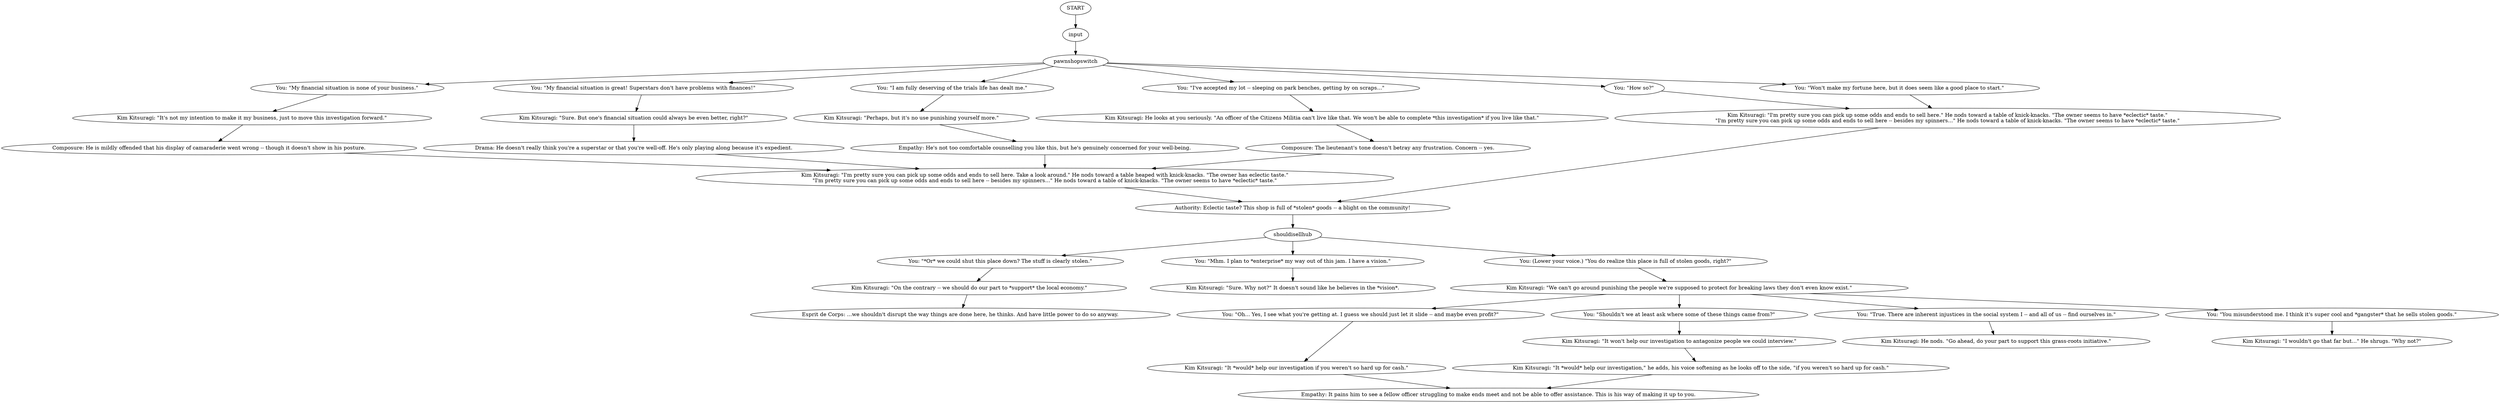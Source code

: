 # KIM SWITCH / PAWNSHOP
# Kim suggests you can get money by selling things here.
# ==================================================
digraph G {
	  0 [label="START"];
	  1 [label="input"];
	  2 [label="Kim Kitsuragi: \"I'm pretty sure you can pick up some odds and ends to sell here.\" He nods toward a table of knick-knacks. \"The owner seems to have *eclectic* taste.\"\n\"I'm pretty sure you can pick up some odds and ends to sell here -- besides my spinners...\" He nods toward a table of knick-knacks. \"The owner seems to have *eclectic* taste.\""];
	  3 [label="Empathy: It pains him to see a fellow officer struggling to make ends meet and not be able to offer assistance. This is his way of making it up to you."];
	  4 [label="You: \"*Or* we could shut this place down? The stuff is clearly stolen.\""];
	  5 [label="Kim Kitsuragi: \"Sure. But one's financial situation could always be even better, right?\""];
	  6 [label="shouldisellhub"];
	  7 [label="You: \"You misunderstood me. I think it's super cool and *gangster* that he sells stolen goods.\""];
	  8 [label="Kim Kitsuragi: \"It won't help our investigation to antagonize people we could interview.\""];
	  9 [label="You: \"My financial situation is great! Superstars don't have problems with finances!\""];
	  10 [label="Kim Kitsuragi: \"Sure. Why not?\" It doesn't sound like he believes in the *vision*."];
	  11 [label="Kim Kitsuragi: \"On the contrary -- we should do our part to *support* the local economy.\""];
	  12 [label="You: \"My financial situation is none of your business.\""];
	  13 [label="You: \"Mhm. I plan to *enterprise* my way out of this jam. I have a vision.\""];
	  14 [label="Kim Kitsuragi: \"Perhaps, but it's no use punishing yourself more.\""];
	  15 [label="Kim Kitsuragi: \"I'm pretty sure you can pick up some odds and ends to sell here. Take a look around.\" He nods toward a table heaped with knick-knacks. \"The owner has eclectic taste.\"\n\"I'm pretty sure you can pick up some odds and ends to sell here -- besides my spinners...\" He nods toward a table of knick-knacks. \"The owner seems to have *eclectic* taste.\""];
	  16 [label="You: \"Oh... Yes, I see what you're getting at. I guess we should just let it slide -- and maybe even profit?\""];
	  17 [label="Kim Kitsuragi: \"It's not my intention to make it my business, just to move this investigation forward.\""];
	  18 [label="Drama: He doesn't really think you're a superstar or that you're well-off. He's only playing along because it's expedient."];
	  19 [label="Authority: Eclectic taste? This shop is full of *stolen* goods -- a blight on the community!"];
	  20 [label="Kim Kitsuragi: \"We can't go around punishing the people we're supposed to protect for breaking laws they don't even know exist.\""];
	  21 [label="Kim Kitsuragi: He looks at you seriously. \"An officer of the Citizens Militia can't live like that. We won't be able to complete *this investigation* if you live like that.\""];
	  22 [label="You: \"Shouldn't we at least ask where some of these things came from?\""];
	  23 [label="Esprit de Corps: ...we shouldn't disrupt the way things are done here, he thinks. And have little power to do so anyway."];
	  24 [label="You: (Lower your voice.) \"You do realize this place is full of stolen goods, right?\""];
	  25 [label="You: \"How so?\""];
	  26 [label="You: \"True. There are inherent injustices in the social system I -- and all of us -- find ourselves in.\""];
	  28 [label="You: \"I am fully deserving of the trials life has dealt me.\""];
	  29 [label="Composure: The lieutenant's tone doesn't betray any frustration. Concern -- yes."];
	  30 [label="pawnshopswitch"];
	  31 [label="You: \"Won't make my fortune here, but it does seem like a good place to start.\""];
	  32 [label="Kim Kitsuragi: \"It *would* help our investigation,\" he adds, his voice softening as he looks off to the side, \"if you weren't so hard up for cash.\""];
	  33 [label="Empathy: He's not too comfortable counselling you like this, but he's genuinely concerned for your well-being."];
	  34 [label="Kim Kitsuragi: \"I wouldn't go that far but...\" He shrugs. \"Why not?\""];
	  35 [label="Kim Kitsuragi: He nods. \"Go ahead, do your part to support this grass-roots initiative.\""];
	  36 [label="Kim Kitsuragi: \"It *would* help our investigation if you weren't so hard up for cash.\""];
	  37 [label="You: \"I've accepted my lot -- sleeping on park benches, getting by on scraps...\""];
	  38 [label="Composure: He is mildly offended that his display of camaraderie went wrong -- though it doesn't show in his posture."];
	  0 -> 1
	  1 -> 30
	  2 -> 19
	  4 -> 11
	  5 -> 18
	  6 -> 24
	  6 -> 4
	  6 -> 13
	  7 -> 34
	  8 -> 32
	  9 -> 5
	  11 -> 23
	  12 -> 17
	  13 -> 10
	  14 -> 33
	  15 -> 19
	  16 -> 36
	  17 -> 38
	  18 -> 15
	  19 -> 6
	  20 -> 16
	  20 -> 26
	  20 -> 22
	  20 -> 7
	  21 -> 29
	  22 -> 8
	  24 -> 20
	  25 -> 2
	  26 -> 35
	  28 -> 14
	  29 -> 15
	  30 -> 37
	  30 -> 9
	  30 -> 12
	  30 -> 25
	  30 -> 28
	  30 -> 31
	  31 -> 2
	  32 -> 3
	  33 -> 15
	  36 -> 3
	  37 -> 21
	  38 -> 15
}


